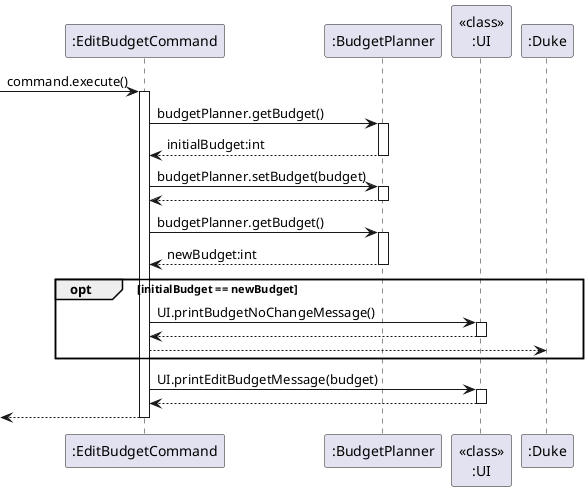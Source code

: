 @startuml
'https://plantuml.com/sequence-diagram
-> ":EditBudgetCommand" : command.execute()
activate ":EditBudgetCommand"
":EditBudgetCommand" -> ":BudgetPlanner" : budgetPlanner.getBudget()
activate ":BudgetPlanner"
":EditBudgetCommand" <-- ":BudgetPlanner" : initialBudget:int
deactivate ":BudgetPlanner"
":EditBudgetCommand" -> ":BudgetPlanner" : budgetPlanner.setBudget(budget)
activate ":BudgetPlanner"
":EditBudgetCommand" <-- ":BudgetPlanner"
deactivate ":BudgetPlanner"
":EditBudgetCommand" -> ":BudgetPlanner" : budgetPlanner.getBudget()
activate ":BudgetPlanner"
":EditBudgetCommand" <-- ":BudgetPlanner" : newBudget:int
deactivate ":BudgetPlanner"
opt initialBudget == newBudget
":EditBudgetCommand" -> "<<class>>\n:UI" : UI.printBudgetNoChangeMessage()
activate "<<class>>\n:UI"
":EditBudgetCommand" <-- "<<class>>\n:UI"
deactivate "<<class>>\n:UI"
":EditBudgetCommand" --> ":Duke"
end
":EditBudgetCommand" -> "<<class>>\n:UI" : UI.printEditBudgetMessage(budget)
activate "<<class>>\n:UI"
":EditBudgetCommand" <-- "<<class>>\n:UI"
deactivate "<<class>>\n:UI"
<-- ":EditBudgetCommand"
deactivate ":EditBudgetCommand"
@enduml